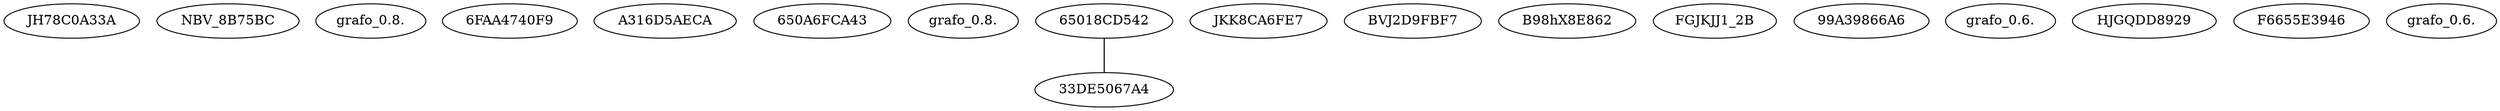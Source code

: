 strict graph  {
"./MALWR/familia_0/JH78C0A33A1B472A8C16123FD696A5CE5EBB" [label=JH78C0A33A];
"./MALWR/familia_0/NBV_8B75BCBFF174C25A0161F30758509A44" [label=NBV_8B75BC];
"./MALWR/familia_0/grafo_0.8.dot" [label="grafo_0.8."];
"./MALWR/familia_0/6FAA4740F99408D4D2DDDD0B09BBDEFD" [label="6FAA4740F9"];
"./MALWR/familia_0/A316D5AECA269CA865077E7FFF356E7D" [label=A316D5AECA];
"./MALWR/familia_0/650A6FCA433EE243391E4B4C11F09438" [label="650A6FCA43"];
"./MALWR/familia_0/grafo_0.8.png" [label="grafo_0.8."];
"./MALWR/familia_0/65018CD542145A3792BA09985734C12A" [label="65018CD542"];
"./MALWR/familia_0/33DE5067A433A6EC5C328067DC18EC37" [label="33DE5067A4"];
"./MALWR/familia_0/JKK8CA6FE7A1315AF5AFEAC2961460A80569" [label=JKK8CA6FE7];
"./MALWR/familia_0/BVJ2D9FBF759F527AF373E34673DC3ACA462" [label=BVJ2D9FBF7];
"./MALWR/familia_0/B98hX8E8622C393D7E832D39E620EAD5D3B49" [label=B98hX8E862];
"./MALWR/familia_0/FGJKJJ1_2BA0D0083976A5C1E3315413CDCFFCD2" [label=FGJKJJ1_2B];
"./MALWR/familia_0/99A39866A657A10949FCB6D634BB30D5" [label="99A39866A6"];
"./MALWR/familia_0/grafo_0.6.png" [label="grafo_0.6."];
"./MALWR/familia_0/HJGQDD892986B2249B5214639ECC8AC0223" [label=HJGQDD8929];
"./MALWR/familia_0/F6655E39465C2FF5B016980D918EA028" [label=F6655E3946];
"./MALWR/familia_0/grafo_0.6.dot" [label="grafo_0.6."];
"./MALWR/familia_0/65018CD542145A3792BA09985734C12A" -- "./MALWR/familia_0/33DE5067A433A6EC5C328067DC18EC37"  [penwidth="1.1428571428571435"];
}
